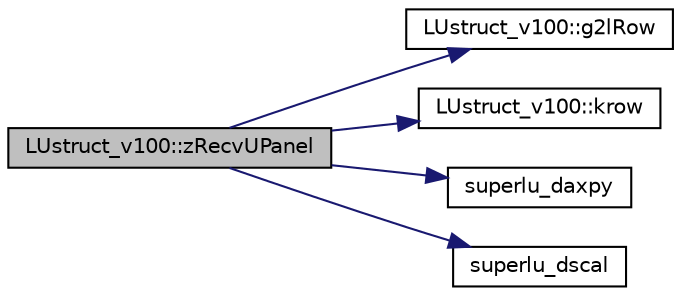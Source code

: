 digraph "LUstruct_v100::zRecvUPanel"
{
 // LATEX_PDF_SIZE
  edge [fontname="Helvetica",fontsize="10",labelfontname="Helvetica",labelfontsize="10"];
  node [fontname="Helvetica",fontsize="10",shape=record];
  rankdir="LR";
  Node1 [label="LUstruct_v100::zRecvUPanel",height=0.2,width=0.4,color="black", fillcolor="grey75", style="filled", fontcolor="black",tooltip=" "];
  Node1 -> Node2 [color="midnightblue",fontsize="10",style="solid",fontname="Helvetica"];
  Node2 [label="LUstruct_v100::g2lRow",height=0.2,width=0.4,color="black", fillcolor="white", style="filled",URL="$structLUstruct__v100.html#ae36c16c5462cfc1b5e1f321c329180d7",tooltip=" "];
  Node1 -> Node3 [color="midnightblue",fontsize="10",style="solid",fontname="Helvetica"];
  Node3 [label="LUstruct_v100::krow",height=0.2,width=0.4,color="black", fillcolor="white", style="filled",URL="$structLUstruct__v100.html#a763e27474c3d9044b15e8768d99bcb34",tooltip=" "];
  Node1 -> Node4 [color="midnightblue",fontsize="10",style="solid",fontname="Helvetica"];
  Node4 [label="superlu_daxpy",height=0.2,width=0.4,color="black", fillcolor="white", style="filled",URL="$superlu__ddefs_8h.html#a0f31204db20c3b0253d25bb3be80bcb3",tooltip=" "];
  Node1 -> Node5 [color="midnightblue",fontsize="10",style="solid",fontname="Helvetica"];
  Node5 [label="superlu_dscal",height=0.2,width=0.4,color="black", fillcolor="white", style="filled",URL="$superlu__ddefs_8h.html#abb56ddb90999468f84e5a317b3dcce7a",tooltip=" "];
}
